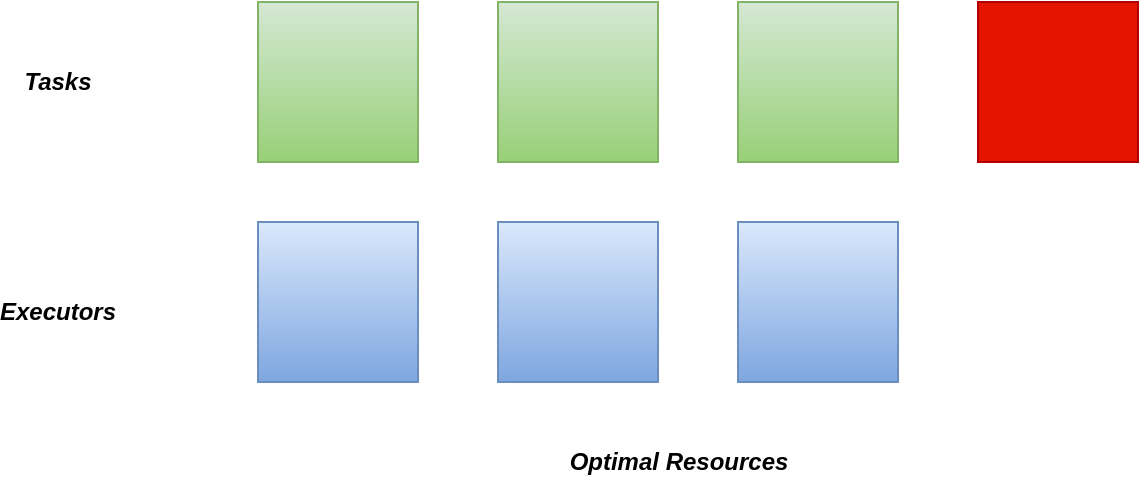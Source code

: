 <mxfile version="13.9.9" type="device"><diagram id="VjxcPECbtLLnWjvBComf" name="第 1 页"><mxGraphModel dx="1298" dy="945" grid="1" gridSize="10" guides="1" tooltips="1" connect="1" arrows="1" fold="1" page="1" pageScale="1" pageWidth="827" pageHeight="1169" math="0" shadow="0"><root><mxCell id="0"/><mxCell id="1" parent="0"/><mxCell id="Vk2xb5r1rYQtaFKlZ1Rb-3" value="" style="whiteSpace=wrap;html=1;aspect=fixed;gradientColor=#97d077;fillColor=#d5e8d4;strokeColor=#82b366;" vertex="1" parent="1"><mxGeometry x="210" y="420" width="80" height="80" as="geometry"/></mxCell><mxCell id="Vk2xb5r1rYQtaFKlZ1Rb-4" value="" style="whiteSpace=wrap;html=1;aspect=fixed;fillColor=#d5e8d4;strokeColor=#82b366;gradientColor=#97d077;" vertex="1" parent="1"><mxGeometry x="450" y="420" width="80" height="80" as="geometry"/></mxCell><mxCell id="Vk2xb5r1rYQtaFKlZ1Rb-5" value="" style="whiteSpace=wrap;html=1;aspect=fixed;gradientColor=#97d077;fillColor=#d5e8d4;strokeColor=#82b366;" vertex="1" parent="1"><mxGeometry x="330" y="420" width="80" height="80" as="geometry"/></mxCell><mxCell id="Vk2xb5r1rYQtaFKlZ1Rb-6" value="" style="whiteSpace=wrap;html=1;aspect=fixed;gradientColor=#7ea6e0;fillColor=#dae8fc;strokeColor=#6c8ebf;" vertex="1" parent="1"><mxGeometry x="210" y="530" width="80" height="80" as="geometry"/></mxCell><mxCell id="Vk2xb5r1rYQtaFKlZ1Rb-7" value="Tasks" style="text;html=1;strokeColor=none;fillColor=none;align=center;verticalAlign=middle;whiteSpace=wrap;rounded=0;fontStyle=3" vertex="1" parent="1"><mxGeometry x="90" y="450" width="40" height="20" as="geometry"/></mxCell><mxCell id="Vk2xb5r1rYQtaFKlZ1Rb-8" value="Executors" style="text;html=1;strokeColor=none;fillColor=none;align=center;verticalAlign=middle;whiteSpace=wrap;rounded=0;fontStyle=3" vertex="1" parent="1"><mxGeometry x="90" y="565" width="40" height="20" as="geometry"/></mxCell><mxCell id="Vk2xb5r1rYQtaFKlZ1Rb-9" value="" style="whiteSpace=wrap;html=1;aspect=fixed;gradientColor=#7ea6e0;fillColor=#dae8fc;strokeColor=#6c8ebf;" vertex="1" parent="1"><mxGeometry x="330" y="530" width="80" height="80" as="geometry"/></mxCell><mxCell id="Vk2xb5r1rYQtaFKlZ1Rb-11" value="" style="whiteSpace=wrap;html=1;aspect=fixed;fillColor=#e51400;strokeColor=#B20000;fontColor=#ffffff;" vertex="1" parent="1"><mxGeometry x="570" y="420" width="80" height="80" as="geometry"/></mxCell><mxCell id="Vk2xb5r1rYQtaFKlZ1Rb-12" value="Optimal Resources" style="text;html=1;strokeColor=none;fillColor=none;align=center;verticalAlign=middle;whiteSpace=wrap;rounded=0;strokeWidth=7;fontStyle=3" vertex="1" parent="1"><mxGeometry x="351" y="640" width="139" height="20" as="geometry"/></mxCell><mxCell id="Vk2xb5r1rYQtaFKlZ1Rb-13" value="" style="whiteSpace=wrap;html=1;aspect=fixed;gradientColor=#7ea6e0;fillColor=#dae8fc;strokeColor=#6c8ebf;" vertex="1" parent="1"><mxGeometry x="450" y="530" width="80" height="80" as="geometry"/></mxCell></root></mxGraphModel></diagram></mxfile>